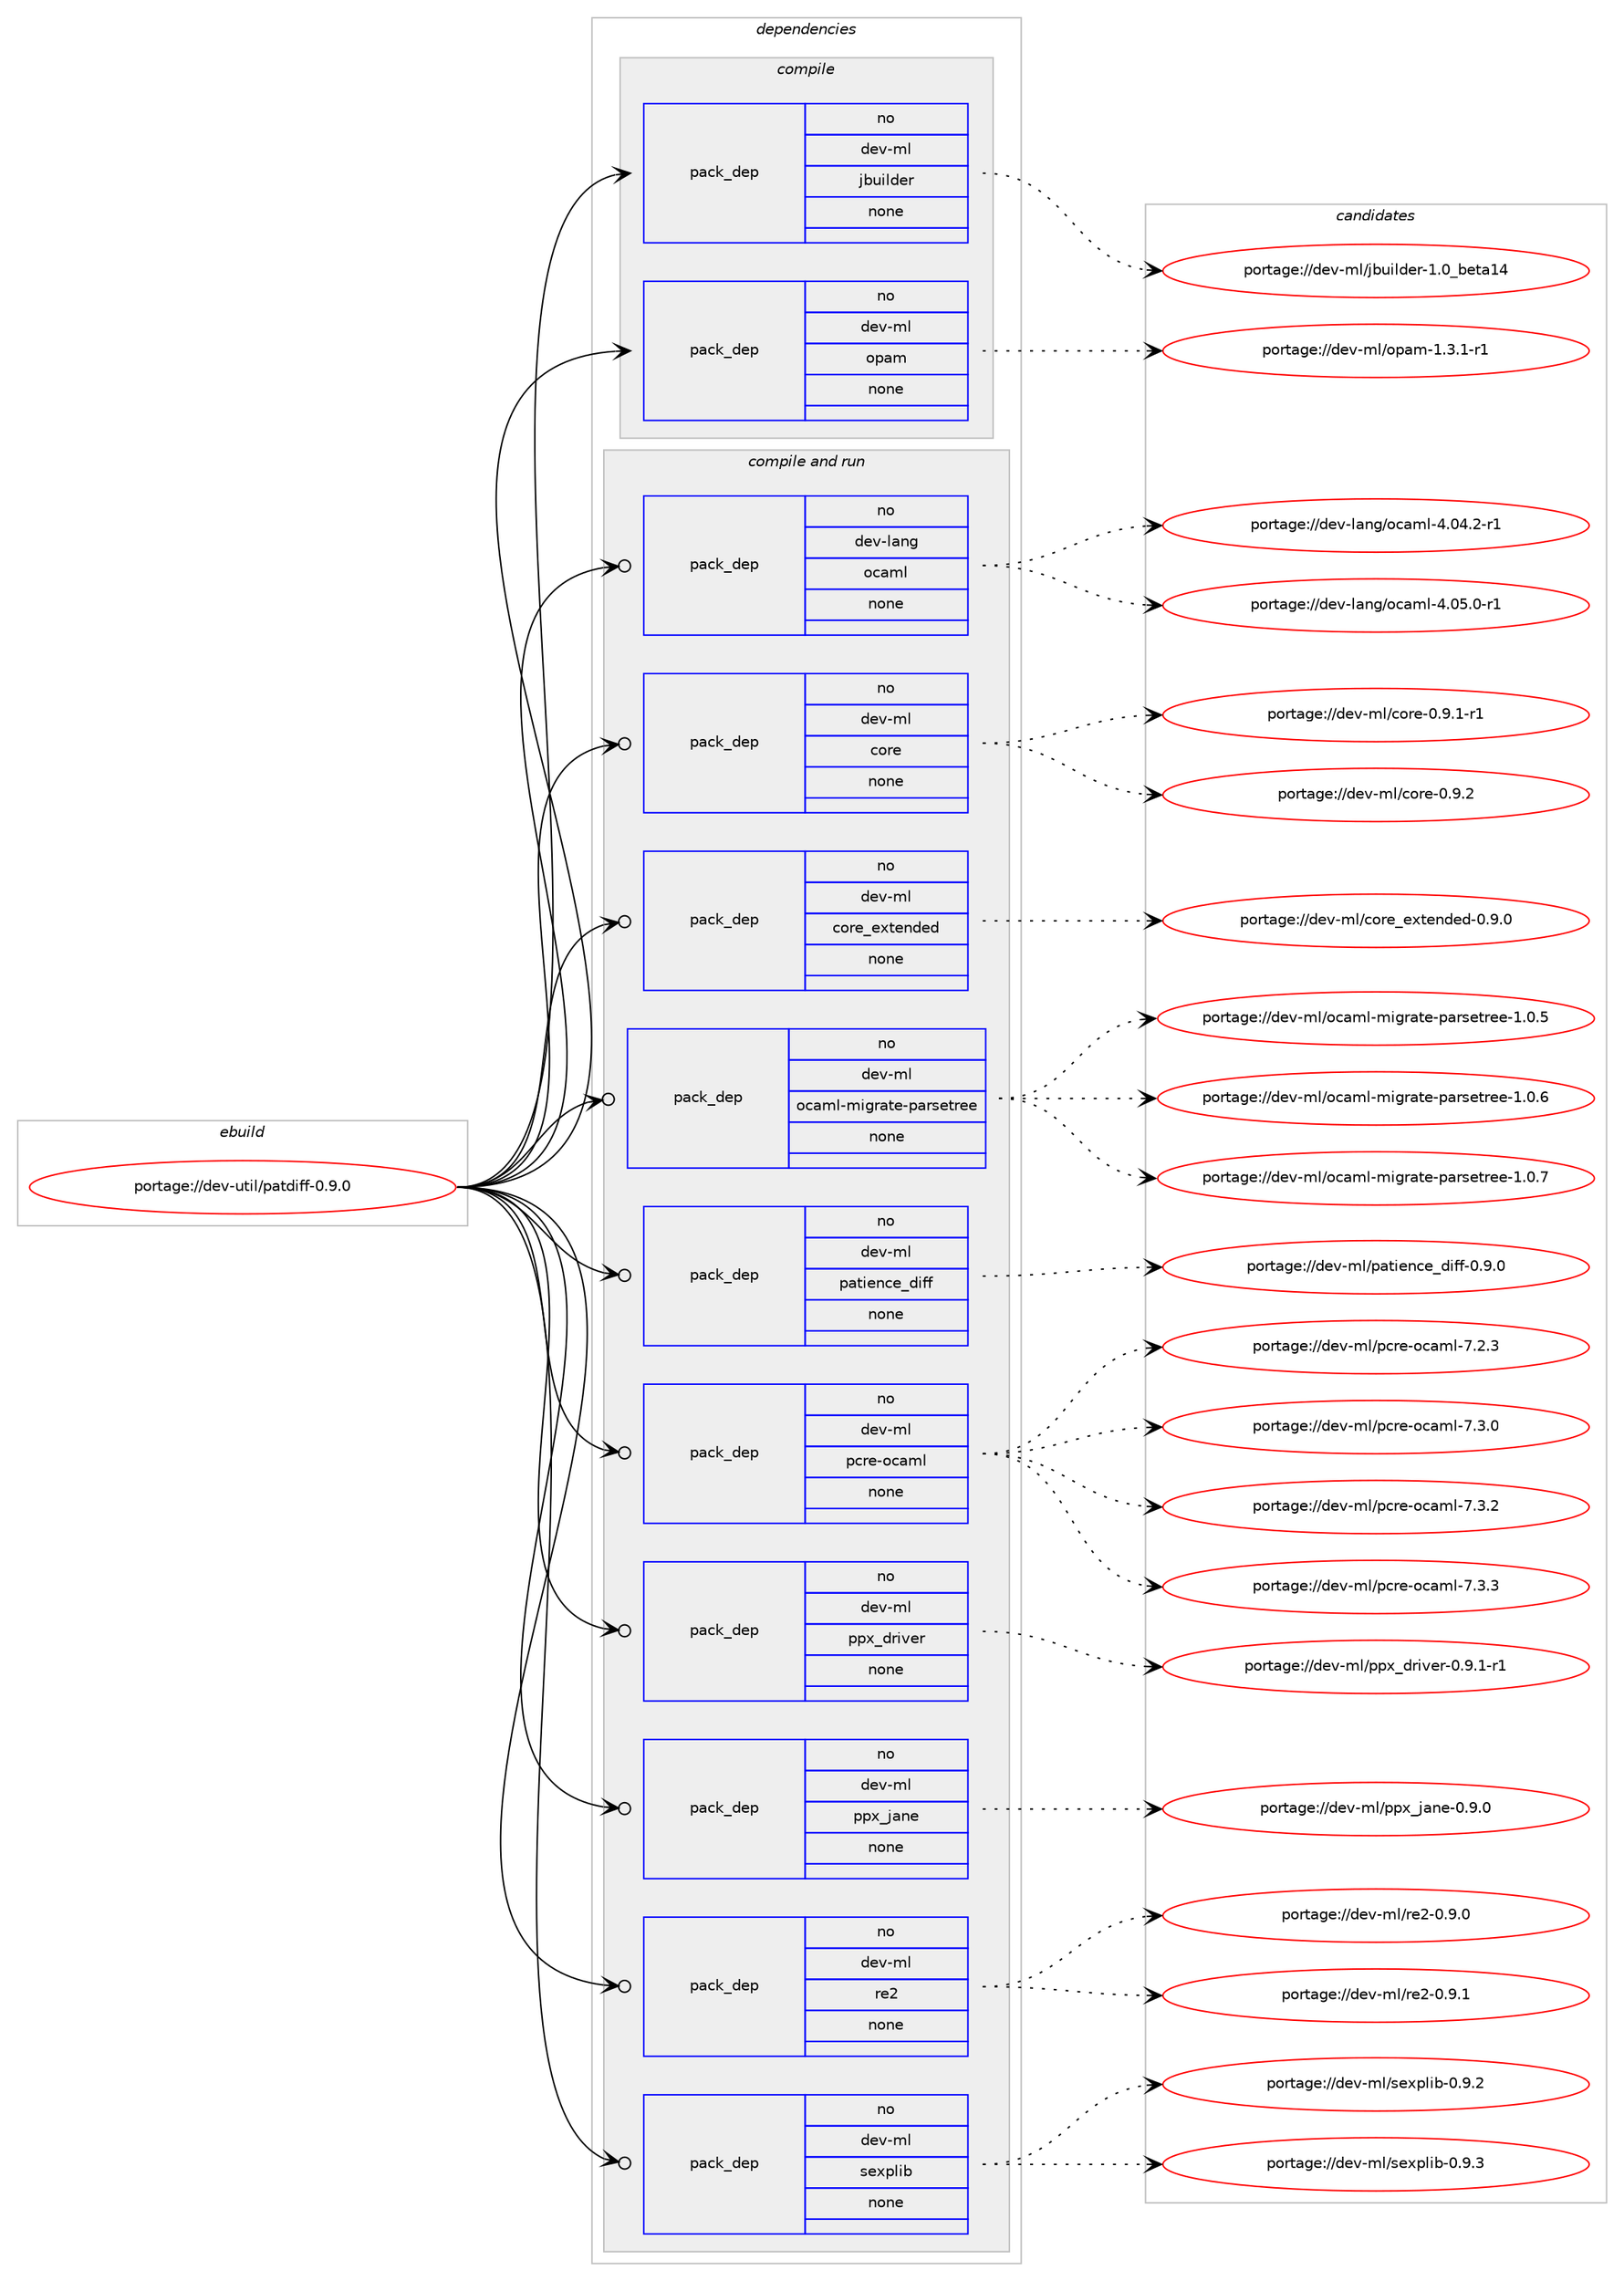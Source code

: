 digraph prolog {

# *************
# Graph options
# *************

newrank=true;
concentrate=true;
compound=true;
graph [rankdir=LR,fontname=Helvetica,fontsize=10,ranksep=1.5];#, ranksep=2.5, nodesep=0.2];
edge  [arrowhead=vee];
node  [fontname=Helvetica,fontsize=10];

# **********
# The ebuild
# **********

subgraph cluster_leftcol {
color=gray;
rank=same;
label=<<i>ebuild</i>>;
id [label="portage://dev-util/patdiff-0.9.0", color=red, width=4, href="../dev-util/patdiff-0.9.0.svg"];
}

# ****************
# The dependencies
# ****************

subgraph cluster_midcol {
color=gray;
label=<<i>dependencies</i>>;
subgraph cluster_compile {
fillcolor="#eeeeee";
style=filled;
label=<<i>compile</i>>;
subgraph pack189166 {
dependency264478 [label=<<TABLE BORDER="0" CELLBORDER="1" CELLSPACING="0" CELLPADDING="4" WIDTH="220"><TR><TD ROWSPAN="6" CELLPADDING="30">pack_dep</TD></TR><TR><TD WIDTH="110">no</TD></TR><TR><TD>dev-ml</TD></TR><TR><TD>jbuilder</TD></TR><TR><TD>none</TD></TR><TR><TD></TD></TR></TABLE>>, shape=none, color=blue];
}
id:e -> dependency264478:w [weight=20,style="solid",arrowhead="vee"];
subgraph pack189167 {
dependency264479 [label=<<TABLE BORDER="0" CELLBORDER="1" CELLSPACING="0" CELLPADDING="4" WIDTH="220"><TR><TD ROWSPAN="6" CELLPADDING="30">pack_dep</TD></TR><TR><TD WIDTH="110">no</TD></TR><TR><TD>dev-ml</TD></TR><TR><TD>opam</TD></TR><TR><TD>none</TD></TR><TR><TD></TD></TR></TABLE>>, shape=none, color=blue];
}
id:e -> dependency264479:w [weight=20,style="solid",arrowhead="vee"];
}
subgraph cluster_compileandrun {
fillcolor="#eeeeee";
style=filled;
label=<<i>compile and run</i>>;
subgraph pack189168 {
dependency264480 [label=<<TABLE BORDER="0" CELLBORDER="1" CELLSPACING="0" CELLPADDING="4" WIDTH="220"><TR><TD ROWSPAN="6" CELLPADDING="30">pack_dep</TD></TR><TR><TD WIDTH="110">no</TD></TR><TR><TD>dev-lang</TD></TR><TR><TD>ocaml</TD></TR><TR><TD>none</TD></TR><TR><TD></TD></TR></TABLE>>, shape=none, color=blue];
}
id:e -> dependency264480:w [weight=20,style="solid",arrowhead="odotvee"];
subgraph pack189169 {
dependency264481 [label=<<TABLE BORDER="0" CELLBORDER="1" CELLSPACING="0" CELLPADDING="4" WIDTH="220"><TR><TD ROWSPAN="6" CELLPADDING="30">pack_dep</TD></TR><TR><TD WIDTH="110">no</TD></TR><TR><TD>dev-ml</TD></TR><TR><TD>core</TD></TR><TR><TD>none</TD></TR><TR><TD></TD></TR></TABLE>>, shape=none, color=blue];
}
id:e -> dependency264481:w [weight=20,style="solid",arrowhead="odotvee"];
subgraph pack189170 {
dependency264482 [label=<<TABLE BORDER="0" CELLBORDER="1" CELLSPACING="0" CELLPADDING="4" WIDTH="220"><TR><TD ROWSPAN="6" CELLPADDING="30">pack_dep</TD></TR><TR><TD WIDTH="110">no</TD></TR><TR><TD>dev-ml</TD></TR><TR><TD>core_extended</TD></TR><TR><TD>none</TD></TR><TR><TD></TD></TR></TABLE>>, shape=none, color=blue];
}
id:e -> dependency264482:w [weight=20,style="solid",arrowhead="odotvee"];
subgraph pack189171 {
dependency264483 [label=<<TABLE BORDER="0" CELLBORDER="1" CELLSPACING="0" CELLPADDING="4" WIDTH="220"><TR><TD ROWSPAN="6" CELLPADDING="30">pack_dep</TD></TR><TR><TD WIDTH="110">no</TD></TR><TR><TD>dev-ml</TD></TR><TR><TD>ocaml-migrate-parsetree</TD></TR><TR><TD>none</TD></TR><TR><TD></TD></TR></TABLE>>, shape=none, color=blue];
}
id:e -> dependency264483:w [weight=20,style="solid",arrowhead="odotvee"];
subgraph pack189172 {
dependency264484 [label=<<TABLE BORDER="0" CELLBORDER="1" CELLSPACING="0" CELLPADDING="4" WIDTH="220"><TR><TD ROWSPAN="6" CELLPADDING="30">pack_dep</TD></TR><TR><TD WIDTH="110">no</TD></TR><TR><TD>dev-ml</TD></TR><TR><TD>patience_diff</TD></TR><TR><TD>none</TD></TR><TR><TD></TD></TR></TABLE>>, shape=none, color=blue];
}
id:e -> dependency264484:w [weight=20,style="solid",arrowhead="odotvee"];
subgraph pack189173 {
dependency264485 [label=<<TABLE BORDER="0" CELLBORDER="1" CELLSPACING="0" CELLPADDING="4" WIDTH="220"><TR><TD ROWSPAN="6" CELLPADDING="30">pack_dep</TD></TR><TR><TD WIDTH="110">no</TD></TR><TR><TD>dev-ml</TD></TR><TR><TD>pcre-ocaml</TD></TR><TR><TD>none</TD></TR><TR><TD></TD></TR></TABLE>>, shape=none, color=blue];
}
id:e -> dependency264485:w [weight=20,style="solid",arrowhead="odotvee"];
subgraph pack189174 {
dependency264486 [label=<<TABLE BORDER="0" CELLBORDER="1" CELLSPACING="0" CELLPADDING="4" WIDTH="220"><TR><TD ROWSPAN="6" CELLPADDING="30">pack_dep</TD></TR><TR><TD WIDTH="110">no</TD></TR><TR><TD>dev-ml</TD></TR><TR><TD>ppx_driver</TD></TR><TR><TD>none</TD></TR><TR><TD></TD></TR></TABLE>>, shape=none, color=blue];
}
id:e -> dependency264486:w [weight=20,style="solid",arrowhead="odotvee"];
subgraph pack189175 {
dependency264487 [label=<<TABLE BORDER="0" CELLBORDER="1" CELLSPACING="0" CELLPADDING="4" WIDTH="220"><TR><TD ROWSPAN="6" CELLPADDING="30">pack_dep</TD></TR><TR><TD WIDTH="110">no</TD></TR><TR><TD>dev-ml</TD></TR><TR><TD>ppx_jane</TD></TR><TR><TD>none</TD></TR><TR><TD></TD></TR></TABLE>>, shape=none, color=blue];
}
id:e -> dependency264487:w [weight=20,style="solid",arrowhead="odotvee"];
subgraph pack189176 {
dependency264488 [label=<<TABLE BORDER="0" CELLBORDER="1" CELLSPACING="0" CELLPADDING="4" WIDTH="220"><TR><TD ROWSPAN="6" CELLPADDING="30">pack_dep</TD></TR><TR><TD WIDTH="110">no</TD></TR><TR><TD>dev-ml</TD></TR><TR><TD>re2</TD></TR><TR><TD>none</TD></TR><TR><TD></TD></TR></TABLE>>, shape=none, color=blue];
}
id:e -> dependency264488:w [weight=20,style="solid",arrowhead="odotvee"];
subgraph pack189177 {
dependency264489 [label=<<TABLE BORDER="0" CELLBORDER="1" CELLSPACING="0" CELLPADDING="4" WIDTH="220"><TR><TD ROWSPAN="6" CELLPADDING="30">pack_dep</TD></TR><TR><TD WIDTH="110">no</TD></TR><TR><TD>dev-ml</TD></TR><TR><TD>sexplib</TD></TR><TR><TD>none</TD></TR><TR><TD></TD></TR></TABLE>>, shape=none, color=blue];
}
id:e -> dependency264489:w [weight=20,style="solid",arrowhead="odotvee"];
}
subgraph cluster_run {
fillcolor="#eeeeee";
style=filled;
label=<<i>run</i>>;
}
}

# **************
# The candidates
# **************

subgraph cluster_choices {
rank=same;
color=gray;
label=<<i>candidates</i>>;

subgraph choice189166 {
color=black;
nodesep=1;
choiceportage100101118451091084710698117105108100101114454946489598101116974952 [label="portage://dev-ml/jbuilder-1.0_beta14", color=red, width=4,href="../dev-ml/jbuilder-1.0_beta14.svg"];
dependency264478:e -> choiceportage100101118451091084710698117105108100101114454946489598101116974952:w [style=dotted,weight="100"];
}
subgraph choice189167 {
color=black;
nodesep=1;
choiceportage1001011184510910847111112971094549465146494511449 [label="portage://dev-ml/opam-1.3.1-r1", color=red, width=4,href="../dev-ml/opam-1.3.1-r1.svg"];
dependency264479:e -> choiceportage1001011184510910847111112971094549465146494511449:w [style=dotted,weight="100"];
}
subgraph choice189168 {
color=black;
nodesep=1;
choiceportage1001011184510897110103471119997109108455246485246504511449 [label="portage://dev-lang/ocaml-4.04.2-r1", color=red, width=4,href="../dev-lang/ocaml-4.04.2-r1.svg"];
choiceportage1001011184510897110103471119997109108455246485346484511449 [label="portage://dev-lang/ocaml-4.05.0-r1", color=red, width=4,href="../dev-lang/ocaml-4.05.0-r1.svg"];
dependency264480:e -> choiceportage1001011184510897110103471119997109108455246485246504511449:w [style=dotted,weight="100"];
dependency264480:e -> choiceportage1001011184510897110103471119997109108455246485346484511449:w [style=dotted,weight="100"];
}
subgraph choice189169 {
color=black;
nodesep=1;
choiceportage1001011184510910847991111141014548465746494511449 [label="portage://dev-ml/core-0.9.1-r1", color=red, width=4,href="../dev-ml/core-0.9.1-r1.svg"];
choiceportage100101118451091084799111114101454846574650 [label="portage://dev-ml/core-0.9.2", color=red, width=4,href="../dev-ml/core-0.9.2.svg"];
dependency264481:e -> choiceportage1001011184510910847991111141014548465746494511449:w [style=dotted,weight="100"];
dependency264481:e -> choiceportage100101118451091084799111114101454846574650:w [style=dotted,weight="100"];
}
subgraph choice189170 {
color=black;
nodesep=1;
choiceportage10010111845109108479911111410195101120116101110100101100454846574648 [label="portage://dev-ml/core_extended-0.9.0", color=red, width=4,href="../dev-ml/core_extended-0.9.0.svg"];
dependency264482:e -> choiceportage10010111845109108479911111410195101120116101110100101100454846574648:w [style=dotted,weight="100"];
}
subgraph choice189171 {
color=black;
nodesep=1;
choiceportage1001011184510910847111999710910845109105103114971161014511297114115101116114101101454946484653 [label="portage://dev-ml/ocaml-migrate-parsetree-1.0.5", color=red, width=4,href="../dev-ml/ocaml-migrate-parsetree-1.0.5.svg"];
choiceportage1001011184510910847111999710910845109105103114971161014511297114115101116114101101454946484654 [label="portage://dev-ml/ocaml-migrate-parsetree-1.0.6", color=red, width=4,href="../dev-ml/ocaml-migrate-parsetree-1.0.6.svg"];
choiceportage1001011184510910847111999710910845109105103114971161014511297114115101116114101101454946484655 [label="portage://dev-ml/ocaml-migrate-parsetree-1.0.7", color=red, width=4,href="../dev-ml/ocaml-migrate-parsetree-1.0.7.svg"];
dependency264483:e -> choiceportage1001011184510910847111999710910845109105103114971161014511297114115101116114101101454946484653:w [style=dotted,weight="100"];
dependency264483:e -> choiceportage1001011184510910847111999710910845109105103114971161014511297114115101116114101101454946484654:w [style=dotted,weight="100"];
dependency264483:e -> choiceportage1001011184510910847111999710910845109105103114971161014511297114115101116114101101454946484655:w [style=dotted,weight="100"];
}
subgraph choice189172 {
color=black;
nodesep=1;
choiceportage1001011184510910847112971161051011109910195100105102102454846574648 [label="portage://dev-ml/patience_diff-0.9.0", color=red, width=4,href="../dev-ml/patience_diff-0.9.0.svg"];
dependency264484:e -> choiceportage1001011184510910847112971161051011109910195100105102102454846574648:w [style=dotted,weight="100"];
}
subgraph choice189173 {
color=black;
nodesep=1;
choiceportage100101118451091084711299114101451119997109108455546504651 [label="portage://dev-ml/pcre-ocaml-7.2.3", color=red, width=4,href="../dev-ml/pcre-ocaml-7.2.3.svg"];
choiceportage100101118451091084711299114101451119997109108455546514648 [label="portage://dev-ml/pcre-ocaml-7.3.0", color=red, width=4,href="../dev-ml/pcre-ocaml-7.3.0.svg"];
choiceportage100101118451091084711299114101451119997109108455546514650 [label="portage://dev-ml/pcre-ocaml-7.3.2", color=red, width=4,href="../dev-ml/pcre-ocaml-7.3.2.svg"];
choiceportage100101118451091084711299114101451119997109108455546514651 [label="portage://dev-ml/pcre-ocaml-7.3.3", color=red, width=4,href="../dev-ml/pcre-ocaml-7.3.3.svg"];
dependency264485:e -> choiceportage100101118451091084711299114101451119997109108455546504651:w [style=dotted,weight="100"];
dependency264485:e -> choiceportage100101118451091084711299114101451119997109108455546514648:w [style=dotted,weight="100"];
dependency264485:e -> choiceportage100101118451091084711299114101451119997109108455546514650:w [style=dotted,weight="100"];
dependency264485:e -> choiceportage100101118451091084711299114101451119997109108455546514651:w [style=dotted,weight="100"];
}
subgraph choice189174 {
color=black;
nodesep=1;
choiceportage1001011184510910847112112120951001141051181011144548465746494511449 [label="portage://dev-ml/ppx_driver-0.9.1-r1", color=red, width=4,href="../dev-ml/ppx_driver-0.9.1-r1.svg"];
dependency264486:e -> choiceportage1001011184510910847112112120951001141051181011144548465746494511449:w [style=dotted,weight="100"];
}
subgraph choice189175 {
color=black;
nodesep=1;
choiceportage10010111845109108471121121209510697110101454846574648 [label="portage://dev-ml/ppx_jane-0.9.0", color=red, width=4,href="../dev-ml/ppx_jane-0.9.0.svg"];
dependency264487:e -> choiceportage10010111845109108471121121209510697110101454846574648:w [style=dotted,weight="100"];
}
subgraph choice189176 {
color=black;
nodesep=1;
choiceportage100101118451091084711410150454846574648 [label="portage://dev-ml/re2-0.9.0", color=red, width=4,href="../dev-ml/re2-0.9.0.svg"];
choiceportage100101118451091084711410150454846574649 [label="portage://dev-ml/re2-0.9.1", color=red, width=4,href="../dev-ml/re2-0.9.1.svg"];
dependency264488:e -> choiceportage100101118451091084711410150454846574648:w [style=dotted,weight="100"];
dependency264488:e -> choiceportage100101118451091084711410150454846574649:w [style=dotted,weight="100"];
}
subgraph choice189177 {
color=black;
nodesep=1;
choiceportage100101118451091084711510112011210810598454846574650 [label="portage://dev-ml/sexplib-0.9.2", color=red, width=4,href="../dev-ml/sexplib-0.9.2.svg"];
choiceportage100101118451091084711510112011210810598454846574651 [label="portage://dev-ml/sexplib-0.9.3", color=red, width=4,href="../dev-ml/sexplib-0.9.3.svg"];
dependency264489:e -> choiceportage100101118451091084711510112011210810598454846574650:w [style=dotted,weight="100"];
dependency264489:e -> choiceportage100101118451091084711510112011210810598454846574651:w [style=dotted,weight="100"];
}
}

}
